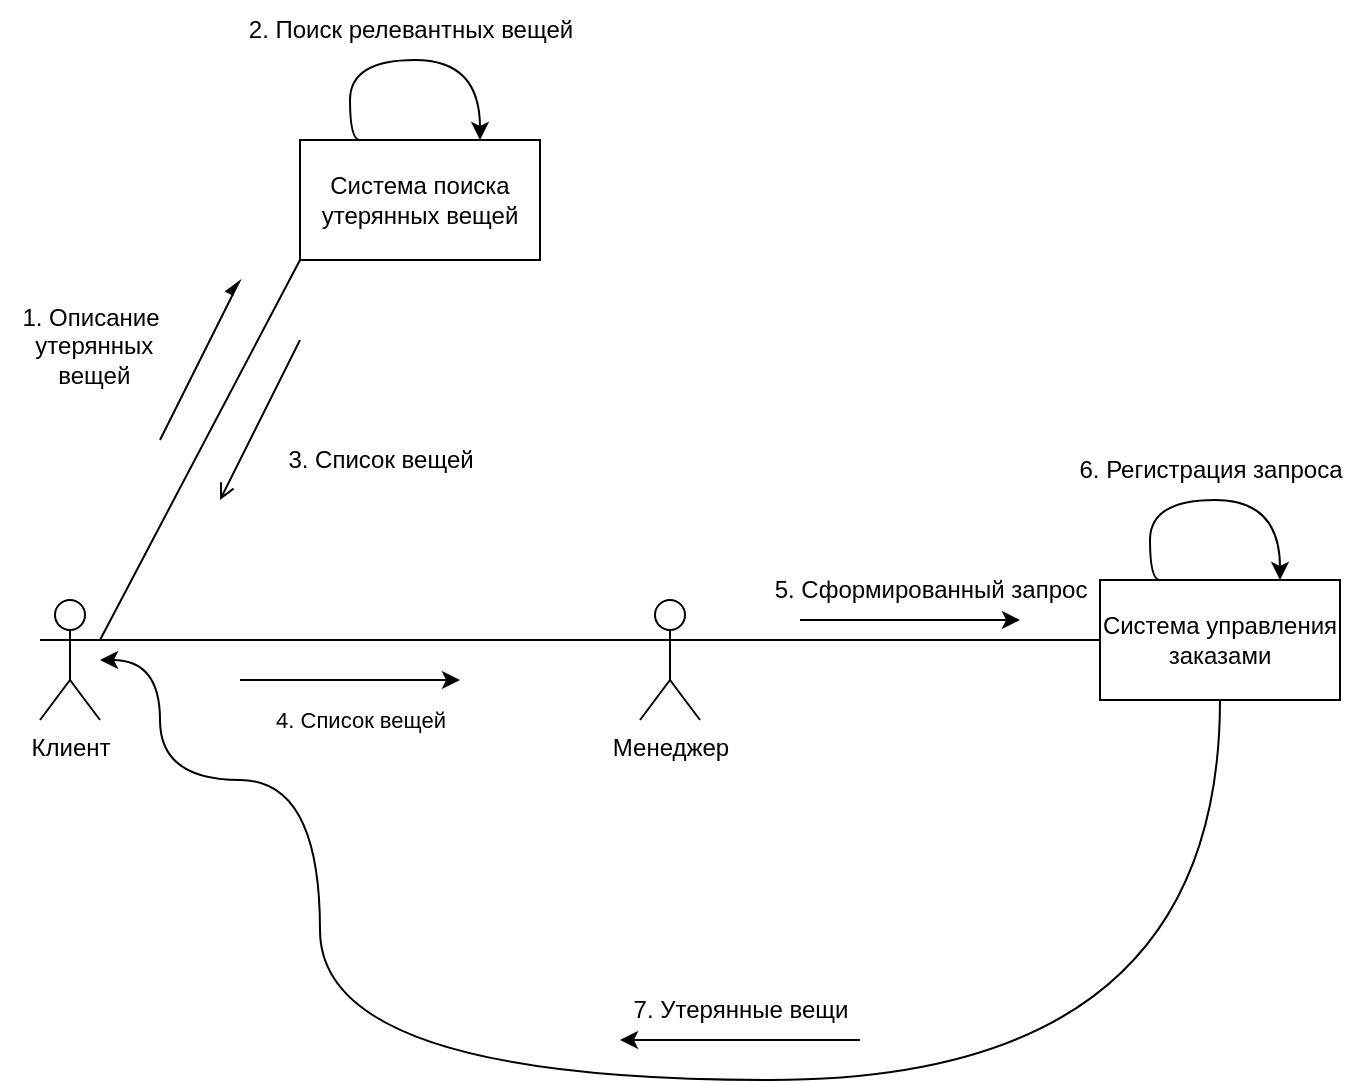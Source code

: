<mxfile version="24.2.1" type="device">
  <diagram name="Страница — 1" id="CrJ080NFnx5UMRq6oB-1">
    <mxGraphModel dx="1434" dy="738" grid="1" gridSize="10" guides="1" tooltips="1" connect="1" arrows="1" fold="1" page="1" pageScale="1" pageWidth="827" pageHeight="1169" math="0" shadow="0">
      <root>
        <mxCell id="0" />
        <mxCell id="1" parent="0" />
        <mxCell id="cwPM9cC0hO0gW2126zwc-4" value="Клиент" style="shape=umlActor;verticalLabelPosition=bottom;verticalAlign=top;html=1;outlineConnect=0;" parent="1" vertex="1">
          <mxGeometry x="50" y="510" width="30" height="60" as="geometry" />
        </mxCell>
        <mxCell id="EJ0IEWzhoLk119A3AZwj-2" value="Система поиска утерянных вещей" style="rounded=0;whiteSpace=wrap;html=1;" parent="1" vertex="1">
          <mxGeometry x="180" y="280" width="120" height="60" as="geometry" />
        </mxCell>
        <mxCell id="EJ0IEWzhoLk119A3AZwj-4" value="" style="endArrow=none;html=1;rounded=0;exitX=0;exitY=1;exitDx=0;exitDy=0;entryX=1;entryY=0.333;entryDx=0;entryDy=0;entryPerimeter=0;" parent="1" source="EJ0IEWzhoLk119A3AZwj-2" target="cwPM9cC0hO0gW2126zwc-4" edge="1">
          <mxGeometry width="50" height="50" relative="1" as="geometry">
            <mxPoint x="240" y="436" as="sourcePoint" />
            <mxPoint x="380.99" y="520" as="targetPoint" />
          </mxGeometry>
        </mxCell>
        <mxCell id="EJ0IEWzhoLk119A3AZwj-5" value="" style="endArrow=async;html=1;rounded=0;endFill=1;" parent="1" edge="1">
          <mxGeometry width="50" height="50" relative="1" as="geometry">
            <mxPoint x="110" y="430" as="sourcePoint" />
            <mxPoint x="150" y="350" as="targetPoint" />
          </mxGeometry>
        </mxCell>
        <mxCell id="EJ0IEWzhoLk119A3AZwj-6" value="1. Описание&lt;div&gt;&amp;nbsp;утерянных&lt;/div&gt;&lt;div&gt;&amp;nbsp;вещей&lt;/div&gt;" style="text;html=1;align=center;verticalAlign=middle;resizable=0;points=[];autosize=1;strokeColor=none;fillColor=none;" parent="1" vertex="1">
          <mxGeometry x="30" y="353" width="90" height="60" as="geometry" />
        </mxCell>
        <mxCell id="EJ0IEWzhoLk119A3AZwj-8" value="" style="endArrow=open;html=1;rounded=0;endFill=0;" parent="1" edge="1">
          <mxGeometry width="50" height="50" relative="1" as="geometry">
            <mxPoint x="180" y="380" as="sourcePoint" />
            <mxPoint x="140" y="460" as="targetPoint" />
          </mxGeometry>
        </mxCell>
        <mxCell id="EJ0IEWzhoLk119A3AZwj-9" value="3. Список вещей" style="text;html=1;align=center;verticalAlign=middle;resizable=0;points=[];autosize=1;strokeColor=none;fillColor=none;" parent="1" vertex="1">
          <mxGeometry x="160" y="425" width="120" height="30" as="geometry" />
        </mxCell>
        <mxCell id="EJ0IEWzhoLk119A3AZwj-20" style="edgeStyle=orthogonalEdgeStyle;rounded=0;orthogonalLoop=1;jettySize=auto;html=1;exitX=1;exitY=0.333;exitDx=0;exitDy=0;exitPerimeter=0;entryX=0;entryY=0.5;entryDx=0;entryDy=0;strokeColor=default;align=center;verticalAlign=middle;fontFamily=Helvetica;fontSize=11;fontColor=default;labelBackgroundColor=default;endArrow=none;endFill=0;" parent="1" source="EJ0IEWzhoLk119A3AZwj-10" target="EJ0IEWzhoLk119A3AZwj-14" edge="1">
          <mxGeometry relative="1" as="geometry" />
        </mxCell>
        <mxCell id="EJ0IEWzhoLk119A3AZwj-10" value="Менеджер" style="shape=umlActor;verticalLabelPosition=bottom;verticalAlign=top;html=1;outlineConnect=0;" parent="1" vertex="1">
          <mxGeometry x="350" y="510" width="30" height="60" as="geometry" />
        </mxCell>
        <mxCell id="EJ0IEWzhoLk119A3AZwj-11" style="edgeStyle=orthogonalEdgeStyle;rounded=0;orthogonalLoop=1;jettySize=auto;html=1;exitX=1;exitY=0.333;exitDx=0;exitDy=0;exitPerimeter=0;entryX=0;entryY=0.333;entryDx=0;entryDy=0;entryPerimeter=0;endArrow=none;endFill=0;" parent="1" source="cwPM9cC0hO0gW2126zwc-4" target="EJ0IEWzhoLk119A3AZwj-10" edge="1">
          <mxGeometry relative="1" as="geometry" />
        </mxCell>
        <mxCell id="EJ0IEWzhoLk119A3AZwj-12" value="4. Список вещей" style="text;html=1;align=center;verticalAlign=middle;resizable=0;points=[];autosize=1;strokeColor=none;fillColor=none;fontFamily=Helvetica;fontSize=11;fontColor=default;labelBackgroundColor=default;" parent="1" vertex="1">
          <mxGeometry x="155" y="555" width="110" height="30" as="geometry" />
        </mxCell>
        <mxCell id="EJ0IEWzhoLk119A3AZwj-13" value="" style="endArrow=classic;html=1;rounded=0;" parent="1" edge="1">
          <mxGeometry width="50" height="50" relative="1" as="geometry">
            <mxPoint x="150" y="550" as="sourcePoint" />
            <mxPoint x="260" y="550" as="targetPoint" />
          </mxGeometry>
        </mxCell>
        <mxCell id="CFsz9s4VTtu9d3IQpdU6-7" style="edgeStyle=orthogonalEdgeStyle;rounded=0;orthogonalLoop=1;jettySize=auto;html=1;curved=1;" edge="1" parent="1" source="EJ0IEWzhoLk119A3AZwj-14" target="cwPM9cC0hO0gW2126zwc-4">
          <mxGeometry relative="1" as="geometry">
            <Array as="points">
              <mxPoint x="640" y="750" />
              <mxPoint x="190" y="750" />
              <mxPoint x="190" y="600" />
              <mxPoint x="110" y="600" />
              <mxPoint x="110" y="540" />
            </Array>
          </mxGeometry>
        </mxCell>
        <mxCell id="EJ0IEWzhoLk119A3AZwj-14" value="Система управления заказами" style="rounded=0;whiteSpace=wrap;html=1;" parent="1" vertex="1">
          <mxGeometry x="580" y="500" width="120" height="60" as="geometry" />
        </mxCell>
        <mxCell id="EJ0IEWzhoLk119A3AZwj-21" value="5. Сформированный запрос" style="text;html=1;align=center;verticalAlign=middle;resizable=0;points=[];autosize=1;strokeColor=none;fillColor=none;" parent="1" vertex="1">
          <mxGeometry x="405" y="490" width="180" height="30" as="geometry" />
        </mxCell>
        <mxCell id="EJ0IEWzhoLk119A3AZwj-22" value="" style="endArrow=classic;html=1;rounded=0;" parent="1" edge="1">
          <mxGeometry width="50" height="50" relative="1" as="geometry">
            <mxPoint x="430" y="520" as="sourcePoint" />
            <mxPoint x="540" y="520" as="targetPoint" />
          </mxGeometry>
        </mxCell>
        <mxCell id="CFsz9s4VTtu9d3IQpdU6-3" style="edgeStyle=orthogonalEdgeStyle;rounded=0;orthogonalLoop=1;jettySize=auto;html=1;exitX=0.25;exitY=0;exitDx=0;exitDy=0;entryX=0.75;entryY=0;entryDx=0;entryDy=0;curved=1;" edge="1" parent="1" source="EJ0IEWzhoLk119A3AZwj-2" target="EJ0IEWzhoLk119A3AZwj-2">
          <mxGeometry relative="1" as="geometry">
            <mxPoint x="205" y="270" as="sourcePoint" />
            <mxPoint x="265" y="270" as="targetPoint" />
            <Array as="points">
              <mxPoint x="205" y="280" />
              <mxPoint x="205" y="240" />
              <mxPoint x="270" y="240" />
            </Array>
          </mxGeometry>
        </mxCell>
        <mxCell id="CFsz9s4VTtu9d3IQpdU6-4" value="2. Поиск релевантных вещей" style="text;html=1;align=center;verticalAlign=middle;resizable=0;points=[];autosize=1;strokeColor=none;fillColor=none;" vertex="1" parent="1">
          <mxGeometry x="140" y="210" width="190" height="30" as="geometry" />
        </mxCell>
        <mxCell id="CFsz9s4VTtu9d3IQpdU6-5" style="edgeStyle=orthogonalEdgeStyle;rounded=0;orthogonalLoop=1;jettySize=auto;html=1;exitX=0.25;exitY=0;exitDx=0;exitDy=0;entryX=0.75;entryY=0;entryDx=0;entryDy=0;curved=1;" edge="1" parent="1">
          <mxGeometry relative="1" as="geometry">
            <mxPoint x="610" y="500" as="sourcePoint" />
            <mxPoint x="670" y="500" as="targetPoint" />
            <Array as="points">
              <mxPoint x="605" y="500" />
              <mxPoint x="605" y="460" />
              <mxPoint x="670" y="460" />
            </Array>
          </mxGeometry>
        </mxCell>
        <mxCell id="CFsz9s4VTtu9d3IQpdU6-6" value="6. Регистрация запроса" style="text;html=1;align=center;verticalAlign=middle;resizable=0;points=[];autosize=1;strokeColor=none;fillColor=none;" vertex="1" parent="1">
          <mxGeometry x="555" y="430" width="160" height="30" as="geometry" />
        </mxCell>
        <mxCell id="CFsz9s4VTtu9d3IQpdU6-8" value="7. Утерянные вещи" style="text;html=1;align=center;verticalAlign=middle;resizable=0;points=[];autosize=1;strokeColor=none;fillColor=none;" vertex="1" parent="1">
          <mxGeometry x="335" y="700" width="130" height="30" as="geometry" />
        </mxCell>
        <mxCell id="CFsz9s4VTtu9d3IQpdU6-9" value="" style="endArrow=classic;html=1;rounded=0;" edge="1" parent="1">
          <mxGeometry width="50" height="50" relative="1" as="geometry">
            <mxPoint x="460" y="730" as="sourcePoint" />
            <mxPoint x="340" y="730" as="targetPoint" />
            <Array as="points">
              <mxPoint x="400" y="730" />
            </Array>
          </mxGeometry>
        </mxCell>
      </root>
    </mxGraphModel>
  </diagram>
</mxfile>
